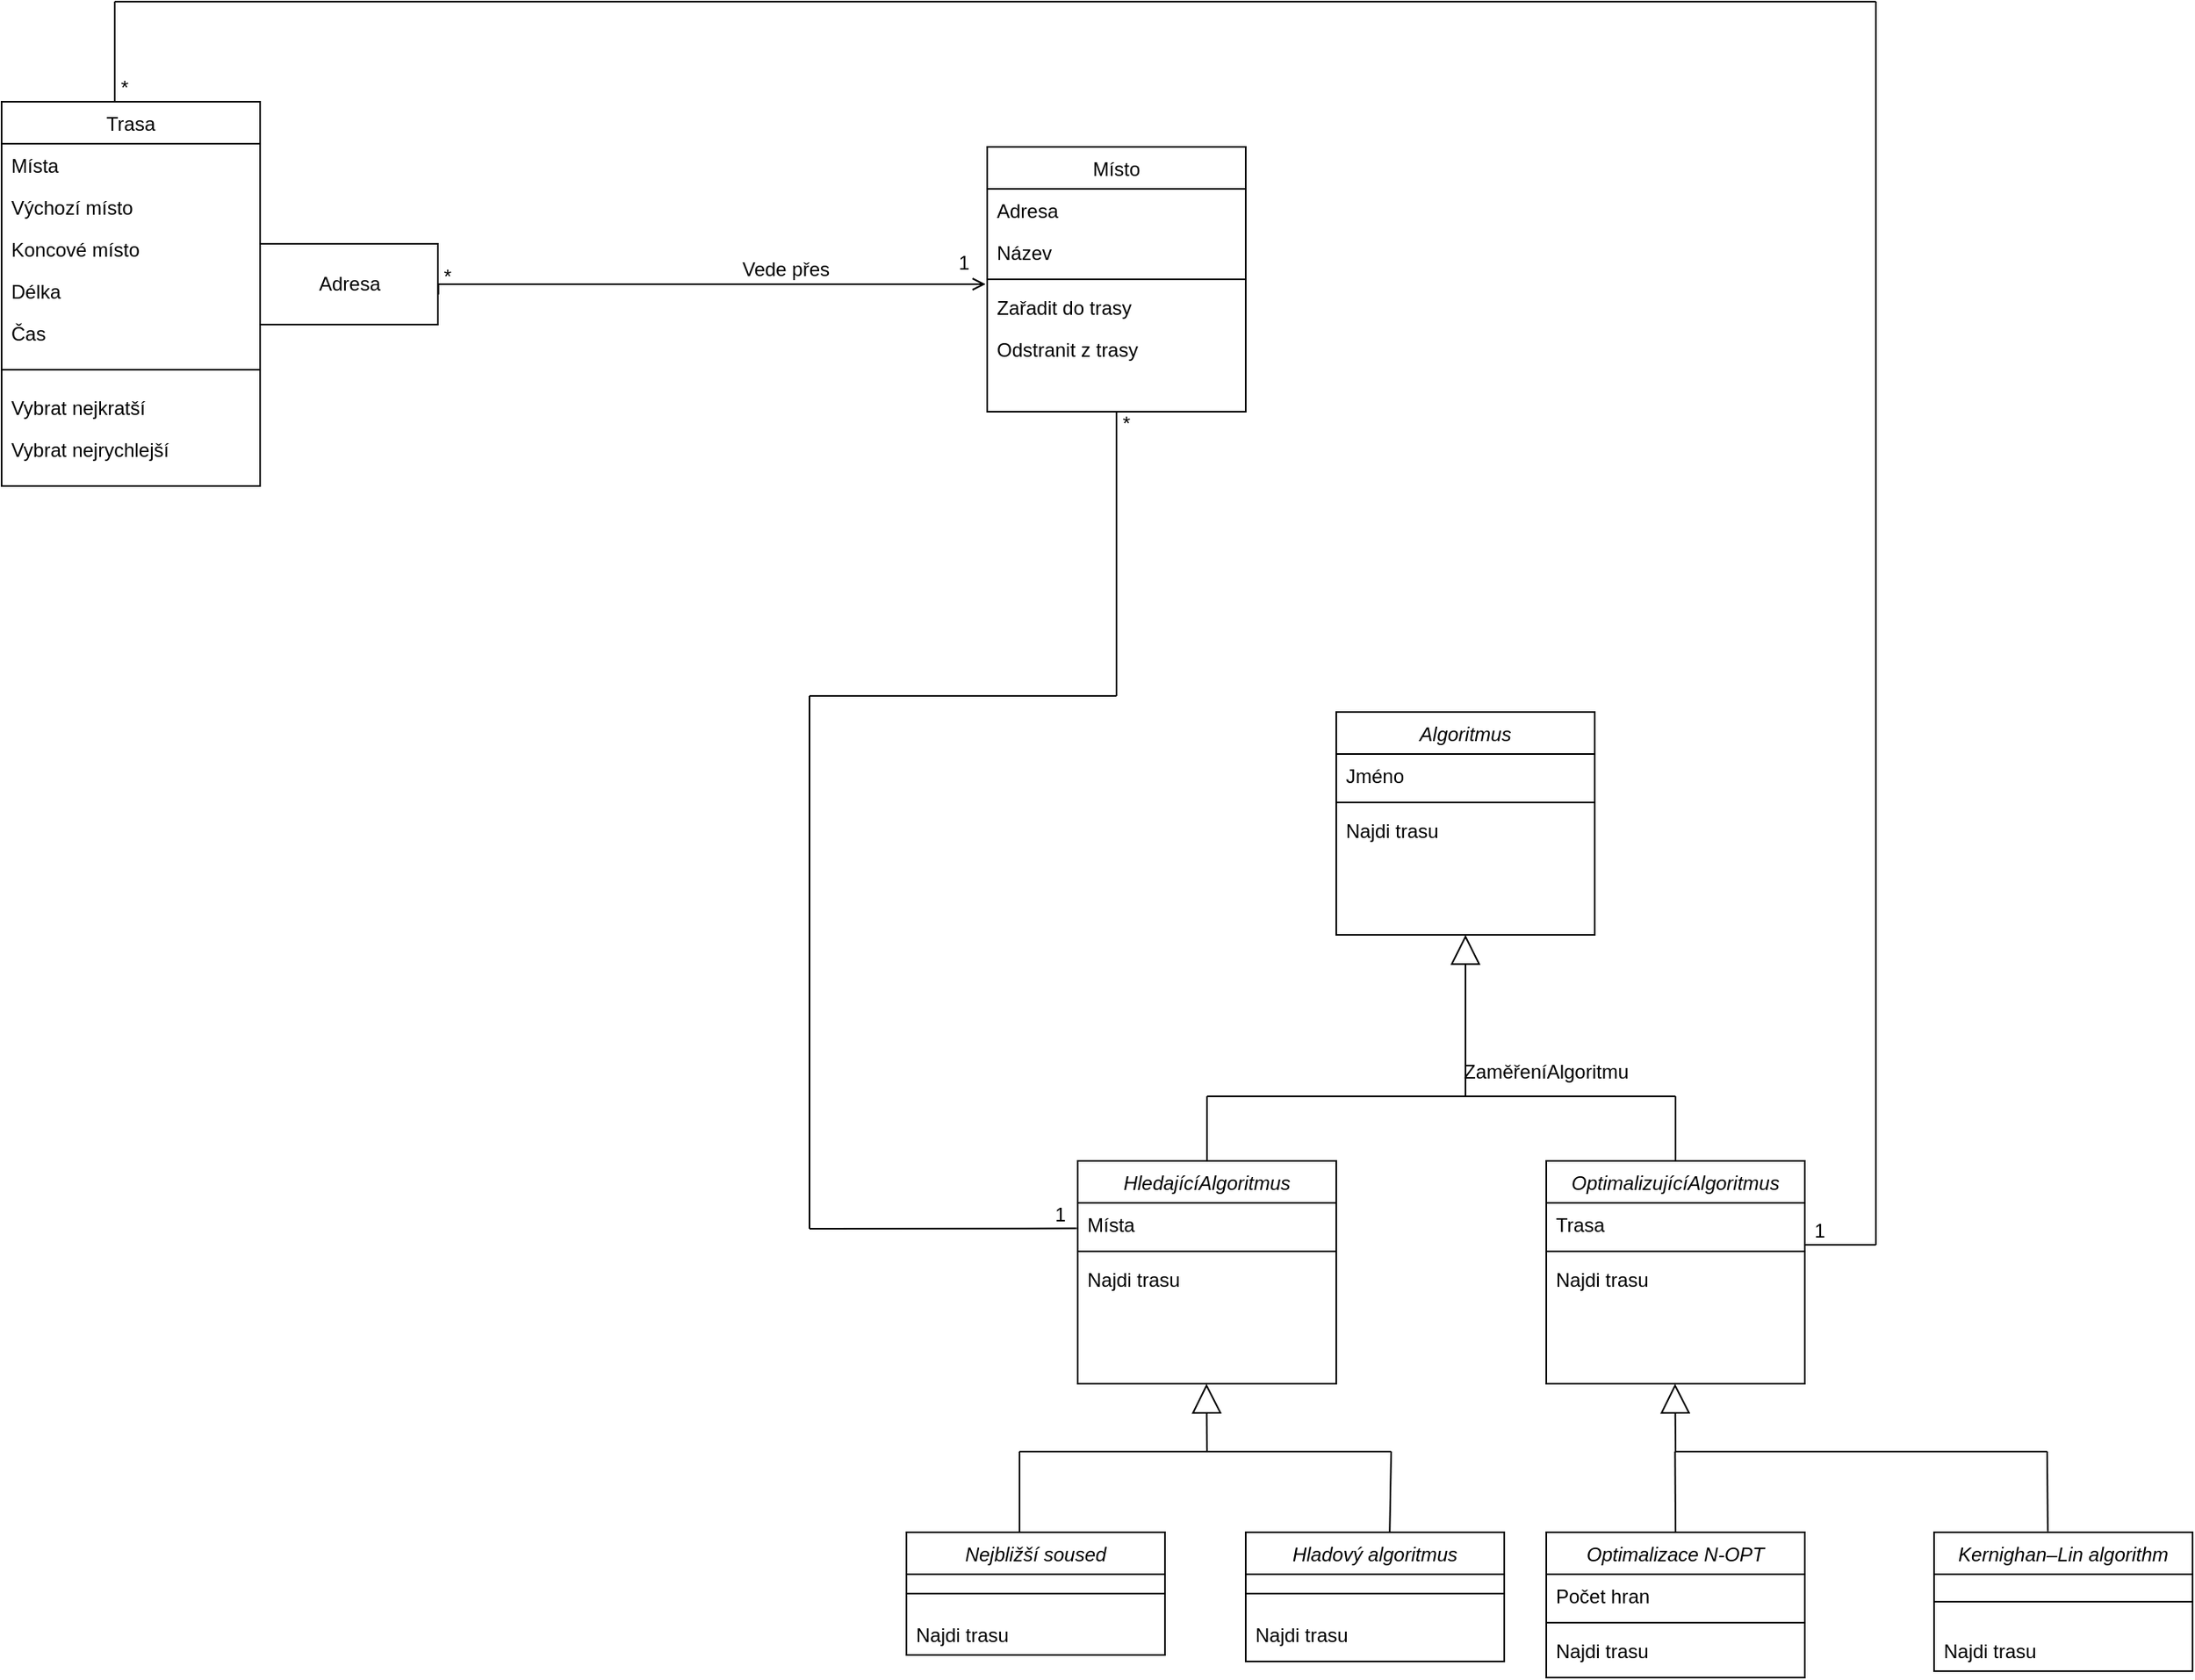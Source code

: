 <mxfile version="20.5.3" type="github">
  <diagram id="C5RBs43oDa-KdzZeNtuy" name="Page-1">
    <mxGraphModel dx="2002" dy="1859" grid="1" gridSize="10" guides="1" tooltips="1" connect="1" arrows="1" fold="1" page="1" pageScale="1" pageWidth="827" pageHeight="1169" math="0" shadow="0">
      <root>
        <mxCell id="WIyWlLk6GJQsqaUBKTNV-0" />
        <mxCell id="WIyWlLk6GJQsqaUBKTNV-1" parent="WIyWlLk6GJQsqaUBKTNV-0" />
        <mxCell id="zkfFHV4jXpPFQw0GAbJ--0" value="Algoritmus" style="swimlane;fontStyle=2;align=center;verticalAlign=top;childLayout=stackLayout;horizontal=1;startSize=26;horizontalStack=0;resizeParent=1;resizeLast=0;collapsible=1;marginBottom=0;rounded=0;shadow=0;strokeWidth=1;" parent="WIyWlLk6GJQsqaUBKTNV-1" vertex="1">
          <mxGeometry x="846" y="430" width="160" height="138" as="geometry">
            <mxRectangle x="230" y="140" width="160" height="26" as="alternateBounds" />
          </mxGeometry>
        </mxCell>
        <mxCell id="zkfFHV4jXpPFQw0GAbJ--1" value="Jméno" style="text;align=left;verticalAlign=top;spacingLeft=4;spacingRight=4;overflow=hidden;rotatable=0;points=[[0,0.5],[1,0.5]];portConstraint=eastwest;" parent="zkfFHV4jXpPFQw0GAbJ--0" vertex="1">
          <mxGeometry y="26" width="160" height="26" as="geometry" />
        </mxCell>
        <mxCell id="zkfFHV4jXpPFQw0GAbJ--4" value="" style="line;html=1;strokeWidth=1;align=left;verticalAlign=middle;spacingTop=-1;spacingLeft=3;spacingRight=3;rotatable=0;labelPosition=right;points=[];portConstraint=eastwest;" parent="zkfFHV4jXpPFQw0GAbJ--0" vertex="1">
          <mxGeometry y="52" width="160" height="8" as="geometry" />
        </mxCell>
        <mxCell id="zkfFHV4jXpPFQw0GAbJ--5" value="Najdi trasu" style="text;align=left;verticalAlign=top;spacingLeft=4;spacingRight=4;overflow=hidden;rotatable=0;points=[[0,0.5],[1,0.5]];portConstraint=eastwest;" parent="zkfFHV4jXpPFQw0GAbJ--0" vertex="1">
          <mxGeometry y="60" width="160" height="26" as="geometry" />
        </mxCell>
        <mxCell id="zkfFHV4jXpPFQw0GAbJ--17" value="Místo" style="swimlane;fontStyle=0;align=center;verticalAlign=top;childLayout=stackLayout;horizontal=1;startSize=26;horizontalStack=0;resizeParent=1;resizeLast=0;collapsible=1;marginBottom=0;rounded=0;shadow=0;strokeWidth=1;" parent="WIyWlLk6GJQsqaUBKTNV-1" vertex="1">
          <mxGeometry x="630" y="80" width="160" height="164" as="geometry">
            <mxRectangle x="508" y="120" width="160" height="26" as="alternateBounds" />
          </mxGeometry>
        </mxCell>
        <mxCell id="zkfFHV4jXpPFQw0GAbJ--18" value="Adresa" style="text;align=left;verticalAlign=top;spacingLeft=4;spacingRight=4;overflow=hidden;rotatable=0;points=[[0,0.5],[1,0.5]];portConstraint=eastwest;" parent="zkfFHV4jXpPFQw0GAbJ--17" vertex="1">
          <mxGeometry y="26" width="160" height="26" as="geometry" />
        </mxCell>
        <mxCell id="PRPRRemflatUXukgjwjQ-74" value="Název" style="text;align=left;verticalAlign=top;spacingLeft=4;spacingRight=4;overflow=hidden;rotatable=0;points=[[0,0.5],[1,0.5]];portConstraint=eastwest;rounded=0;shadow=0;html=0;" vertex="1" parent="zkfFHV4jXpPFQw0GAbJ--17">
          <mxGeometry y="52" width="160" height="26" as="geometry" />
        </mxCell>
        <mxCell id="zkfFHV4jXpPFQw0GAbJ--23" value="" style="line;html=1;strokeWidth=1;align=left;verticalAlign=middle;spacingTop=-1;spacingLeft=3;spacingRight=3;rotatable=0;labelPosition=right;points=[];portConstraint=eastwest;" parent="zkfFHV4jXpPFQw0GAbJ--17" vertex="1">
          <mxGeometry y="78" width="160" height="8" as="geometry" />
        </mxCell>
        <mxCell id="zkfFHV4jXpPFQw0GAbJ--24" value="Zařadit do trasy" style="text;align=left;verticalAlign=top;spacingLeft=4;spacingRight=4;overflow=hidden;rotatable=0;points=[[0,0.5],[1,0.5]];portConstraint=eastwest;" parent="zkfFHV4jXpPFQw0GAbJ--17" vertex="1">
          <mxGeometry y="86" width="160" height="26" as="geometry" />
        </mxCell>
        <mxCell id="zkfFHV4jXpPFQw0GAbJ--25" value="Odstranit z trasy" style="text;align=left;verticalAlign=top;spacingLeft=4;spacingRight=4;overflow=hidden;rotatable=0;points=[[0,0.5],[1,0.5]];portConstraint=eastwest;" parent="zkfFHV4jXpPFQw0GAbJ--17" vertex="1">
          <mxGeometry y="112" width="160" height="26" as="geometry" />
        </mxCell>
        <mxCell id="PRPRRemflatUXukgjwjQ-11" value="Nejbližší soused" style="swimlane;fontStyle=2;align=center;verticalAlign=top;childLayout=stackLayout;horizontal=1;startSize=26;horizontalStack=0;resizeParent=1;resizeLast=0;collapsible=1;marginBottom=0;rounded=0;shadow=0;strokeWidth=1;" vertex="1" parent="WIyWlLk6GJQsqaUBKTNV-1">
          <mxGeometry x="580" y="938" width="160" height="76" as="geometry">
            <mxRectangle x="230" y="140" width="160" height="26" as="alternateBounds" />
          </mxGeometry>
        </mxCell>
        <mxCell id="PRPRRemflatUXukgjwjQ-13" value="" style="line;html=1;strokeWidth=1;align=left;verticalAlign=middle;spacingTop=-1;spacingLeft=3;spacingRight=3;rotatable=0;labelPosition=right;points=[];portConstraint=eastwest;" vertex="1" parent="PRPRRemflatUXukgjwjQ-11">
          <mxGeometry y="26" width="160" height="24" as="geometry" />
        </mxCell>
        <mxCell id="PRPRRemflatUXukgjwjQ-14" value="Najdi trasu" style="text;align=left;verticalAlign=top;spacingLeft=4;spacingRight=4;overflow=hidden;rotatable=0;points=[[0,0.5],[1,0.5]];portConstraint=eastwest;" vertex="1" parent="PRPRRemflatUXukgjwjQ-11">
          <mxGeometry y="50" width="160" height="26" as="geometry" />
        </mxCell>
        <mxCell id="PRPRRemflatUXukgjwjQ-15" value="Trasa" style="swimlane;fontStyle=0;align=center;verticalAlign=top;childLayout=stackLayout;horizontal=1;startSize=26;horizontalStack=0;resizeParent=1;resizeLast=0;collapsible=1;marginBottom=0;rounded=0;shadow=0;strokeWidth=1;" vertex="1" parent="WIyWlLk6GJQsqaUBKTNV-1">
          <mxGeometry x="20" y="52" width="160" height="238" as="geometry">
            <mxRectangle x="508" y="120" width="160" height="26" as="alternateBounds" />
          </mxGeometry>
        </mxCell>
        <mxCell id="PRPRRemflatUXukgjwjQ-16" value="Místa" style="text;align=left;verticalAlign=top;spacingLeft=4;spacingRight=4;overflow=hidden;rotatable=0;points=[[0,0.5],[1,0.5]];portConstraint=eastwest;" vertex="1" parent="PRPRRemflatUXukgjwjQ-15">
          <mxGeometry y="26" width="160" height="26" as="geometry" />
        </mxCell>
        <mxCell id="PRPRRemflatUXukgjwjQ-22" value="Výchozí místo" style="text;align=left;verticalAlign=top;spacingLeft=4;spacingRight=4;overflow=hidden;rotatable=0;points=[[0,0.5],[1,0.5]];portConstraint=eastwest;" vertex="1" parent="PRPRRemflatUXukgjwjQ-15">
          <mxGeometry y="52" width="160" height="26" as="geometry" />
        </mxCell>
        <mxCell id="PRPRRemflatUXukgjwjQ-23" value="Koncové místo" style="text;align=left;verticalAlign=top;spacingLeft=4;spacingRight=4;overflow=hidden;rotatable=0;points=[[0,0.5],[1,0.5]];portConstraint=eastwest;" vertex="1" parent="PRPRRemflatUXukgjwjQ-15">
          <mxGeometry y="78" width="160" height="26" as="geometry" />
        </mxCell>
        <mxCell id="PRPRRemflatUXukgjwjQ-83" value="Délka" style="text;align=left;verticalAlign=top;spacingLeft=4;spacingRight=4;overflow=hidden;rotatable=0;points=[[0,0.5],[1,0.5]];portConstraint=eastwest;" vertex="1" parent="PRPRRemflatUXukgjwjQ-15">
          <mxGeometry y="104" width="160" height="26" as="geometry" />
        </mxCell>
        <mxCell id="PRPRRemflatUXukgjwjQ-84" value="Čas" style="text;align=left;verticalAlign=top;spacingLeft=4;spacingRight=4;overflow=hidden;rotatable=0;points=[[0,0.5],[1,0.5]];portConstraint=eastwest;" vertex="1" parent="PRPRRemflatUXukgjwjQ-15">
          <mxGeometry y="130" width="160" height="26" as="geometry" />
        </mxCell>
        <mxCell id="PRPRRemflatUXukgjwjQ-18" value="" style="line;html=1;strokeWidth=1;align=left;verticalAlign=middle;spacingTop=-1;spacingLeft=3;spacingRight=3;rotatable=0;labelPosition=right;points=[];portConstraint=eastwest;" vertex="1" parent="PRPRRemflatUXukgjwjQ-15">
          <mxGeometry y="156" width="160" height="20" as="geometry" />
        </mxCell>
        <mxCell id="PRPRRemflatUXukgjwjQ-19" value="Vybrat nejkratší" style="text;align=left;verticalAlign=top;spacingLeft=4;spacingRight=4;overflow=hidden;rotatable=0;points=[[0,0.5],[1,0.5]];portConstraint=eastwest;" vertex="1" parent="PRPRRemflatUXukgjwjQ-15">
          <mxGeometry y="176" width="160" height="26" as="geometry" />
        </mxCell>
        <mxCell id="PRPRRemflatUXukgjwjQ-20" value="Vybrat nejrychlejší" style="text;align=left;verticalAlign=top;spacingLeft=4;spacingRight=4;overflow=hidden;rotatable=0;points=[[0,0.5],[1,0.5]];portConstraint=eastwest;" vertex="1" parent="PRPRRemflatUXukgjwjQ-15">
          <mxGeometry y="202" width="160" height="26" as="geometry" />
        </mxCell>
        <mxCell id="zkfFHV4jXpPFQw0GAbJ--26" value="" style="endArrow=open;shadow=0;strokeWidth=1;rounded=0;endFill=1;edgeStyle=elbowEdgeStyle;elbow=vertical;exitX=1.003;exitY=0.627;exitDx=0;exitDy=0;exitPerimeter=0;" parent="WIyWlLk6GJQsqaUBKTNV-1" source="PRPRRemflatUXukgjwjQ-73" edge="1">
          <mxGeometry x="0.5" y="41" relative="1" as="geometry">
            <mxPoint x="380" y="192" as="sourcePoint" />
            <mxPoint x="629" y="165" as="targetPoint" />
            <mxPoint x="-40" y="32" as="offset" />
            <Array as="points">
              <mxPoint x="470" y="165" />
            </Array>
          </mxGeometry>
        </mxCell>
        <mxCell id="zkfFHV4jXpPFQw0GAbJ--27" value="1" style="resizable=0;align=left;verticalAlign=bottom;labelBackgroundColor=none;fontSize=12;" parent="zkfFHV4jXpPFQw0GAbJ--26" connectable="0" vertex="1">
          <mxGeometry x="-1" relative="1" as="geometry">
            <mxPoint x="320" y="-11" as="offset" />
          </mxGeometry>
        </mxCell>
        <mxCell id="zkfFHV4jXpPFQw0GAbJ--28" value="*" style="resizable=0;align=right;verticalAlign=bottom;labelBackgroundColor=none;fontSize=12;" parent="zkfFHV4jXpPFQw0GAbJ--26" connectable="0" vertex="1">
          <mxGeometry x="1" relative="1" as="geometry">
            <mxPoint x="-329" y="4" as="offset" />
          </mxGeometry>
        </mxCell>
        <mxCell id="zkfFHV4jXpPFQw0GAbJ--29" value="Vede přes" style="text;html=1;resizable=0;points=[];;align=center;verticalAlign=middle;labelBackgroundColor=none;rounded=0;shadow=0;strokeWidth=1;fontSize=12;" parent="zkfFHV4jXpPFQw0GAbJ--26" vertex="1" connectable="0">
          <mxGeometry x="0.5" y="49" relative="1" as="geometry">
            <mxPoint x="-38" y="40" as="offset" />
          </mxGeometry>
        </mxCell>
        <mxCell id="PRPRRemflatUXukgjwjQ-29" value="Hladový algoritmus" style="swimlane;fontStyle=2;align=center;verticalAlign=top;childLayout=stackLayout;horizontal=1;startSize=26;horizontalStack=0;resizeParent=1;resizeLast=0;collapsible=1;marginBottom=0;rounded=0;shadow=0;strokeWidth=1;" vertex="1" parent="WIyWlLk6GJQsqaUBKTNV-1">
          <mxGeometry x="790" y="938" width="160" height="80" as="geometry">
            <mxRectangle x="230" y="140" width="160" height="26" as="alternateBounds" />
          </mxGeometry>
        </mxCell>
        <mxCell id="PRPRRemflatUXukgjwjQ-31" value="" style="line;html=1;strokeWidth=1;align=left;verticalAlign=middle;spacingTop=-1;spacingLeft=3;spacingRight=3;rotatable=0;labelPosition=right;points=[];portConstraint=eastwest;" vertex="1" parent="PRPRRemflatUXukgjwjQ-29">
          <mxGeometry y="26" width="160" height="24" as="geometry" />
        </mxCell>
        <mxCell id="PRPRRemflatUXukgjwjQ-32" value="Najdi trasu" style="text;align=left;verticalAlign=top;spacingLeft=4;spacingRight=4;overflow=hidden;rotatable=0;points=[[0,0.5],[1,0.5]];portConstraint=eastwest;" vertex="1" parent="PRPRRemflatUXukgjwjQ-29">
          <mxGeometry y="50" width="160" height="26" as="geometry" />
        </mxCell>
        <mxCell id="PRPRRemflatUXukgjwjQ-33" value="Optimalizace N-OPT" style="swimlane;fontStyle=2;align=center;verticalAlign=top;childLayout=stackLayout;horizontal=1;startSize=26;horizontalStack=0;resizeParent=1;resizeLast=0;collapsible=1;marginBottom=0;rounded=0;shadow=0;strokeWidth=1;" vertex="1" parent="WIyWlLk6GJQsqaUBKTNV-1">
          <mxGeometry x="976" y="938" width="160" height="90" as="geometry">
            <mxRectangle x="230" y="140" width="160" height="26" as="alternateBounds" />
          </mxGeometry>
        </mxCell>
        <mxCell id="PRPRRemflatUXukgjwjQ-34" value="Počet hran" style="text;align=left;verticalAlign=top;spacingLeft=4;spacingRight=4;overflow=hidden;rotatable=0;points=[[0,0.5],[1,0.5]];portConstraint=eastwest;" vertex="1" parent="PRPRRemflatUXukgjwjQ-33">
          <mxGeometry y="26" width="160" height="26" as="geometry" />
        </mxCell>
        <mxCell id="PRPRRemflatUXukgjwjQ-35" value="" style="line;html=1;strokeWidth=1;align=left;verticalAlign=middle;spacingTop=-1;spacingLeft=3;spacingRight=3;rotatable=0;labelPosition=right;points=[];portConstraint=eastwest;" vertex="1" parent="PRPRRemflatUXukgjwjQ-33">
          <mxGeometry y="52" width="160" height="8" as="geometry" />
        </mxCell>
        <mxCell id="PRPRRemflatUXukgjwjQ-36" value="Najdi trasu" style="text;align=left;verticalAlign=top;spacingLeft=4;spacingRight=4;overflow=hidden;rotatable=0;points=[[0,0.5],[1,0.5]];portConstraint=eastwest;" vertex="1" parent="PRPRRemflatUXukgjwjQ-33">
          <mxGeometry y="60" width="160" height="26" as="geometry" />
        </mxCell>
        <mxCell id="PRPRRemflatUXukgjwjQ-37" value="" style="endArrow=block;endSize=16;endFill=0;html=1;rounded=0;entryX=0.5;entryY=1;entryDx=0;entryDy=0;" edge="1" parent="WIyWlLk6GJQsqaUBKTNV-1" target="zkfFHV4jXpPFQw0GAbJ--0">
          <mxGeometry x="0.805" y="-35" width="160" relative="1" as="geometry">
            <mxPoint x="926" y="608" as="sourcePoint" />
            <mxPoint x="896" y="758" as="targetPoint" />
            <mxPoint as="offset" />
          </mxGeometry>
        </mxCell>
        <mxCell id="PRPRRemflatUXukgjwjQ-38" value="" style="endArrow=none;html=1;rounded=0;" edge="1" parent="WIyWlLk6GJQsqaUBKTNV-1">
          <mxGeometry width="50" height="50" relative="1" as="geometry">
            <mxPoint x="650" y="938" as="sourcePoint" />
            <mxPoint x="650" y="888" as="targetPoint" />
          </mxGeometry>
        </mxCell>
        <mxCell id="PRPRRemflatUXukgjwjQ-39" value="" style="endArrow=none;html=1;rounded=0;" edge="1" parent="WIyWlLk6GJQsqaUBKTNV-1">
          <mxGeometry width="50" height="50" relative="1" as="geometry">
            <mxPoint x="650" y="888" as="sourcePoint" />
            <mxPoint x="880" y="888" as="targetPoint" />
          </mxGeometry>
        </mxCell>
        <mxCell id="PRPRRemflatUXukgjwjQ-41" value="" style="endArrow=none;html=1;rounded=0;exitX=0.5;exitY=0;exitDx=0;exitDy=0;" edge="1" parent="WIyWlLk6GJQsqaUBKTNV-1" source="PRPRRemflatUXukgjwjQ-33">
          <mxGeometry width="50" height="50" relative="1" as="geometry">
            <mxPoint x="1055.71" y="928" as="sourcePoint" />
            <mxPoint x="1055.71" y="888" as="targetPoint" />
          </mxGeometry>
        </mxCell>
        <mxCell id="PRPRRemflatUXukgjwjQ-43" value="" style="endArrow=none;html=1;rounded=0;exitX=0.557;exitY=-0.004;exitDx=0;exitDy=0;exitPerimeter=0;" edge="1" parent="WIyWlLk6GJQsqaUBKTNV-1" source="PRPRRemflatUXukgjwjQ-29">
          <mxGeometry width="50" height="50" relative="1" as="geometry">
            <mxPoint x="880" y="928" as="sourcePoint" />
            <mxPoint x="880" y="888" as="targetPoint" />
          </mxGeometry>
        </mxCell>
        <mxCell id="PRPRRemflatUXukgjwjQ-44" value="" style="endArrow=none;html=1;rounded=0;" edge="1" parent="WIyWlLk6GJQsqaUBKTNV-1">
          <mxGeometry width="50" height="50" relative="1" as="geometry">
            <mxPoint x="926" y="668" as="sourcePoint" />
            <mxPoint x="926" y="608" as="targetPoint" />
          </mxGeometry>
        </mxCell>
        <mxCell id="PRPRRemflatUXukgjwjQ-45" value="ZaměřeníAlgoritmu" style="text;html=1;strokeColor=none;fillColor=none;align=center;verticalAlign=middle;whiteSpace=wrap;rounded=0;" vertex="1" parent="WIyWlLk6GJQsqaUBKTNV-1">
          <mxGeometry x="946" y="638" width="60" height="30" as="geometry" />
        </mxCell>
        <mxCell id="PRPRRemflatUXukgjwjQ-50" value="HledajícíAlgoritmus" style="swimlane;fontStyle=2;align=center;verticalAlign=top;childLayout=stackLayout;horizontal=1;startSize=26;horizontalStack=0;resizeParent=1;resizeLast=0;collapsible=1;marginBottom=0;rounded=0;shadow=0;strokeWidth=1;" vertex="1" parent="WIyWlLk6GJQsqaUBKTNV-1">
          <mxGeometry x="686" y="708" width="160" height="138" as="geometry">
            <mxRectangle x="230" y="140" width="160" height="26" as="alternateBounds" />
          </mxGeometry>
        </mxCell>
        <mxCell id="PRPRRemflatUXukgjwjQ-51" value="Místa" style="text;align=left;verticalAlign=top;spacingLeft=4;spacingRight=4;overflow=hidden;rotatable=0;points=[[0,0.5],[1,0.5]];portConstraint=eastwest;" vertex="1" parent="PRPRRemflatUXukgjwjQ-50">
          <mxGeometry y="26" width="160" height="26" as="geometry" />
        </mxCell>
        <mxCell id="PRPRRemflatUXukgjwjQ-52" value="" style="line;html=1;strokeWidth=1;align=left;verticalAlign=middle;spacingTop=-1;spacingLeft=3;spacingRight=3;rotatable=0;labelPosition=right;points=[];portConstraint=eastwest;" vertex="1" parent="PRPRRemflatUXukgjwjQ-50">
          <mxGeometry y="52" width="160" height="8" as="geometry" />
        </mxCell>
        <mxCell id="PRPRRemflatUXukgjwjQ-53" value="Najdi trasu" style="text;align=left;verticalAlign=top;spacingLeft=4;spacingRight=4;overflow=hidden;rotatable=0;points=[[0,0.5],[1,0.5]];portConstraint=eastwest;" vertex="1" parent="PRPRRemflatUXukgjwjQ-50">
          <mxGeometry y="60" width="160" height="26" as="geometry" />
        </mxCell>
        <mxCell id="PRPRRemflatUXukgjwjQ-54" value="OptimalizujícíAlgoritmus&#xa;" style="swimlane;fontStyle=2;align=center;verticalAlign=top;childLayout=stackLayout;horizontal=1;startSize=26;horizontalStack=0;resizeParent=1;resizeLast=0;collapsible=1;marginBottom=0;rounded=0;shadow=0;strokeWidth=1;" vertex="1" parent="WIyWlLk6GJQsqaUBKTNV-1">
          <mxGeometry x="976" y="708" width="160" height="138" as="geometry">
            <mxRectangle x="230" y="140" width="160" height="26" as="alternateBounds" />
          </mxGeometry>
        </mxCell>
        <mxCell id="PRPRRemflatUXukgjwjQ-55" value="Trasa" style="text;align=left;verticalAlign=top;spacingLeft=4;spacingRight=4;overflow=hidden;rotatable=0;points=[[0,0.5],[1,0.5]];portConstraint=eastwest;" vertex="1" parent="PRPRRemflatUXukgjwjQ-54">
          <mxGeometry y="26" width="160" height="26" as="geometry" />
        </mxCell>
        <mxCell id="PRPRRemflatUXukgjwjQ-56" value="" style="line;html=1;strokeWidth=1;align=left;verticalAlign=middle;spacingTop=-1;spacingLeft=3;spacingRight=3;rotatable=0;labelPosition=right;points=[];portConstraint=eastwest;" vertex="1" parent="PRPRRemflatUXukgjwjQ-54">
          <mxGeometry y="52" width="160" height="8" as="geometry" />
        </mxCell>
        <mxCell id="PRPRRemflatUXukgjwjQ-57" value="Najdi trasu" style="text;align=left;verticalAlign=top;spacingLeft=4;spacingRight=4;overflow=hidden;rotatable=0;points=[[0,0.5],[1,0.5]];portConstraint=eastwest;" vertex="1" parent="PRPRRemflatUXukgjwjQ-54">
          <mxGeometry y="60" width="160" height="26" as="geometry" />
        </mxCell>
        <mxCell id="PRPRRemflatUXukgjwjQ-58" value="" style="endArrow=none;html=1;rounded=0;" edge="1" parent="WIyWlLk6GJQsqaUBKTNV-1">
          <mxGeometry width="50" height="50" relative="1" as="geometry">
            <mxPoint x="766" y="668" as="sourcePoint" />
            <mxPoint x="1056" y="668" as="targetPoint" />
          </mxGeometry>
        </mxCell>
        <mxCell id="PRPRRemflatUXukgjwjQ-59" value="" style="endArrow=none;html=1;rounded=0;exitX=0.5;exitY=0;exitDx=0;exitDy=0;" edge="1" parent="WIyWlLk6GJQsqaUBKTNV-1" source="PRPRRemflatUXukgjwjQ-50">
          <mxGeometry width="50" height="50" relative="1" as="geometry">
            <mxPoint x="796" y="718" as="sourcePoint" />
            <mxPoint x="766" y="668" as="targetPoint" />
          </mxGeometry>
        </mxCell>
        <mxCell id="PRPRRemflatUXukgjwjQ-60" value="" style="endArrow=none;html=1;rounded=0;exitX=0.5;exitY=0;exitDx=0;exitDy=0;" edge="1" parent="WIyWlLk6GJQsqaUBKTNV-1" source="PRPRRemflatUXukgjwjQ-54">
          <mxGeometry width="50" height="50" relative="1" as="geometry">
            <mxPoint x="1006" y="718" as="sourcePoint" />
            <mxPoint x="1056" y="668" as="targetPoint" />
          </mxGeometry>
        </mxCell>
        <mxCell id="PRPRRemflatUXukgjwjQ-61" value="" style="endArrow=block;endSize=16;endFill=0;html=1;rounded=0;entryX=0.5;entryY=1;entryDx=0;entryDy=0;" edge="1" parent="WIyWlLk6GJQsqaUBKTNV-1">
          <mxGeometry x="0.805" y="-35" width="160" relative="1" as="geometry">
            <mxPoint x="766" y="888" as="sourcePoint" />
            <mxPoint x="765.71" y="846" as="targetPoint" />
            <mxPoint as="offset" />
          </mxGeometry>
        </mxCell>
        <mxCell id="PRPRRemflatUXukgjwjQ-66" value="" style="endArrow=block;endSize=16;endFill=0;html=1;rounded=0;entryX=0.5;entryY=1;entryDx=0;entryDy=0;" edge="1" parent="WIyWlLk6GJQsqaUBKTNV-1">
          <mxGeometry x="0.805" y="-35" width="160" relative="1" as="geometry">
            <mxPoint x="1056" y="888" as="sourcePoint" />
            <mxPoint x="1055.71" y="846" as="targetPoint" />
            <mxPoint as="offset" />
          </mxGeometry>
        </mxCell>
        <mxCell id="PRPRRemflatUXukgjwjQ-67" value="" style="endArrow=none;html=1;rounded=0;" edge="1" parent="WIyWlLk6GJQsqaUBKTNV-1">
          <mxGeometry width="50" height="50" relative="1" as="geometry">
            <mxPoint x="1056" y="888" as="sourcePoint" />
            <mxPoint x="1286" y="888" as="targetPoint" />
          </mxGeometry>
        </mxCell>
        <mxCell id="PRPRRemflatUXukgjwjQ-68" value="Kernighan–Lin algorithm" style="swimlane;fontStyle=2;align=center;verticalAlign=top;childLayout=stackLayout;horizontal=1;startSize=26;horizontalStack=0;resizeParent=1;resizeLast=0;collapsible=1;marginBottom=0;rounded=0;shadow=0;strokeWidth=1;" vertex="1" parent="WIyWlLk6GJQsqaUBKTNV-1">
          <mxGeometry x="1216" y="938" width="160" height="86" as="geometry">
            <mxRectangle x="230" y="140" width="160" height="26" as="alternateBounds" />
          </mxGeometry>
        </mxCell>
        <mxCell id="PRPRRemflatUXukgjwjQ-70" value="" style="line;html=1;strokeWidth=1;align=left;verticalAlign=middle;spacingTop=-1;spacingLeft=3;spacingRight=3;rotatable=0;labelPosition=right;points=[];portConstraint=eastwest;" vertex="1" parent="PRPRRemflatUXukgjwjQ-68">
          <mxGeometry y="26" width="160" height="34" as="geometry" />
        </mxCell>
        <mxCell id="PRPRRemflatUXukgjwjQ-71" value="Najdi trasu" style="text;align=left;verticalAlign=top;spacingLeft=4;spacingRight=4;overflow=hidden;rotatable=0;points=[[0,0.5],[1,0.5]];portConstraint=eastwest;" vertex="1" parent="PRPRRemflatUXukgjwjQ-68">
          <mxGeometry y="60" width="160" height="26" as="geometry" />
        </mxCell>
        <mxCell id="PRPRRemflatUXukgjwjQ-72" value="" style="endArrow=none;html=1;rounded=0;exitX=0.44;exitY=-0.007;exitDx=0;exitDy=0;exitPerimeter=0;" edge="1" parent="WIyWlLk6GJQsqaUBKTNV-1" source="PRPRRemflatUXukgjwjQ-68">
          <mxGeometry width="50" height="50" relative="1" as="geometry">
            <mxPoint x="1236" y="938" as="sourcePoint" />
            <mxPoint x="1286" y="888" as="targetPoint" />
          </mxGeometry>
        </mxCell>
        <mxCell id="PRPRRemflatUXukgjwjQ-73" value="Adresa" style="html=1;" vertex="1" parent="WIyWlLk6GJQsqaUBKTNV-1">
          <mxGeometry x="180" y="140" width="110" height="50" as="geometry" />
        </mxCell>
        <mxCell id="PRPRRemflatUXukgjwjQ-85" value="" style="endArrow=none;html=1;rounded=0;" edge="1" parent="WIyWlLk6GJQsqaUBKTNV-1">
          <mxGeometry width="50" height="50" relative="1" as="geometry">
            <mxPoint x="710" y="420" as="sourcePoint" />
            <mxPoint x="710" y="244" as="targetPoint" />
          </mxGeometry>
        </mxCell>
        <mxCell id="PRPRRemflatUXukgjwjQ-86" value="" style="endArrow=none;html=1;rounded=0;" edge="1" parent="WIyWlLk6GJQsqaUBKTNV-1">
          <mxGeometry width="50" height="50" relative="1" as="geometry">
            <mxPoint x="520" y="420" as="sourcePoint" />
            <mxPoint x="710" y="420" as="targetPoint" />
          </mxGeometry>
        </mxCell>
        <mxCell id="PRPRRemflatUXukgjwjQ-87" value="" style="endArrow=none;html=1;rounded=0;" edge="1" parent="WIyWlLk6GJQsqaUBKTNV-1">
          <mxGeometry width="50" height="50" relative="1" as="geometry">
            <mxPoint x="520" y="750" as="sourcePoint" />
            <mxPoint x="520" y="420" as="targetPoint" />
          </mxGeometry>
        </mxCell>
        <mxCell id="PRPRRemflatUXukgjwjQ-88" value="" style="endArrow=none;html=1;rounded=0;entryX=-0.004;entryY=0.607;entryDx=0;entryDy=0;entryPerimeter=0;" edge="1" parent="WIyWlLk6GJQsqaUBKTNV-1" target="PRPRRemflatUXukgjwjQ-51">
          <mxGeometry width="50" height="50" relative="1" as="geometry">
            <mxPoint x="520" y="750" as="sourcePoint" />
            <mxPoint x="680" y="750" as="targetPoint" />
          </mxGeometry>
        </mxCell>
        <mxCell id="PRPRRemflatUXukgjwjQ-91" value="*" style="resizable=0;align=right;verticalAlign=bottom;labelBackgroundColor=none;fontSize=12;" connectable="0" vertex="1" parent="WIyWlLk6GJQsqaUBKTNV-1">
          <mxGeometry x="720" y="260.0" as="geometry" />
        </mxCell>
        <mxCell id="PRPRRemflatUXukgjwjQ-92" value="1" style="resizable=0;align=left;verticalAlign=bottom;labelBackgroundColor=none;fontSize=12;direction=west;" connectable="0" vertex="1" parent="WIyWlLk6GJQsqaUBKTNV-1">
          <mxGeometry x="1140" y="760.0" as="geometry" />
        </mxCell>
        <mxCell id="PRPRRemflatUXukgjwjQ-93" value="" style="endArrow=none;html=1;rounded=0;" edge="1" parent="WIyWlLk6GJQsqaUBKTNV-1">
          <mxGeometry width="50" height="50" relative="1" as="geometry">
            <mxPoint x="90" y="52" as="sourcePoint" />
            <mxPoint x="90" y="-10" as="targetPoint" />
          </mxGeometry>
        </mxCell>
        <mxCell id="PRPRRemflatUXukgjwjQ-94" value="" style="endArrow=none;html=1;rounded=0;" edge="1" parent="WIyWlLk6GJQsqaUBKTNV-1">
          <mxGeometry width="50" height="50" relative="1" as="geometry">
            <mxPoint x="90" y="-10" as="sourcePoint" />
            <mxPoint x="1180" y="-10" as="targetPoint" />
          </mxGeometry>
        </mxCell>
        <mxCell id="PRPRRemflatUXukgjwjQ-95" value="" style="endArrow=none;html=1;rounded=0;" edge="1" parent="WIyWlLk6GJQsqaUBKTNV-1">
          <mxGeometry width="50" height="50" relative="1" as="geometry">
            <mxPoint x="1180" y="760" as="sourcePoint" />
            <mxPoint x="1180" y="-10" as="targetPoint" />
          </mxGeometry>
        </mxCell>
        <mxCell id="PRPRRemflatUXukgjwjQ-96" value="" style="endArrow=none;html=1;rounded=0;exitX=1;exitY=1;exitDx=0;exitDy=0;exitPerimeter=0;" edge="1" parent="WIyWlLk6GJQsqaUBKTNV-1" source="PRPRRemflatUXukgjwjQ-55">
          <mxGeometry width="50" height="50" relative="1" as="geometry">
            <mxPoint x="1136" y="758" as="sourcePoint" />
            <mxPoint x="1180" y="760" as="targetPoint" />
          </mxGeometry>
        </mxCell>
        <mxCell id="PRPRRemflatUXukgjwjQ-97" value="1" style="resizable=0;align=left;verticalAlign=bottom;labelBackgroundColor=none;fontSize=12;direction=west;" connectable="0" vertex="1" parent="WIyWlLk6GJQsqaUBKTNV-1">
          <mxGeometry x="670.0" y="750.0" as="geometry" />
        </mxCell>
        <mxCell id="PRPRRemflatUXukgjwjQ-98" value="*" style="resizable=0;align=right;verticalAlign=bottom;labelBackgroundColor=none;fontSize=12;" connectable="0" vertex="1" parent="WIyWlLk6GJQsqaUBKTNV-1">
          <mxGeometry x="100.0" y="52" as="geometry" />
        </mxCell>
      </root>
    </mxGraphModel>
  </diagram>
</mxfile>
